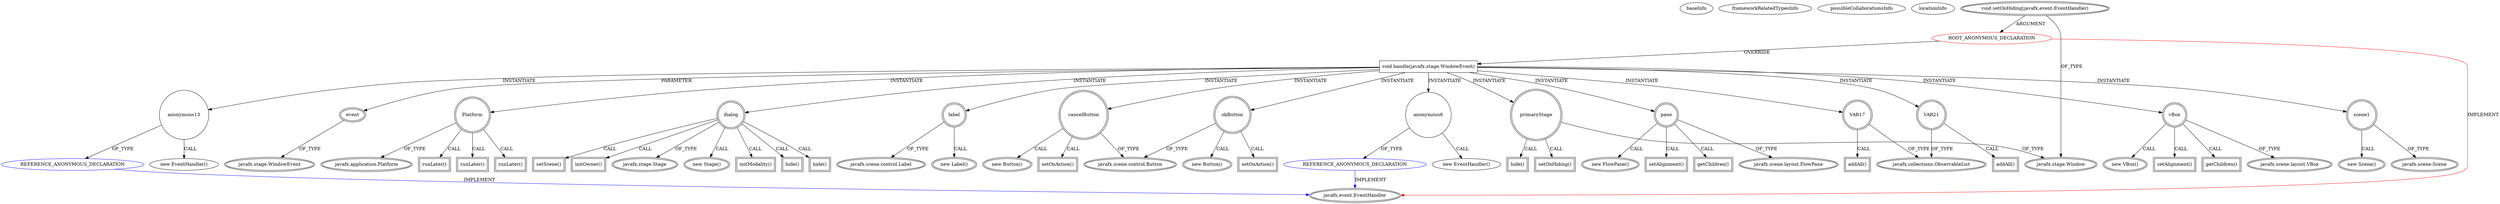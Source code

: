digraph {
baseInfo[graphId=3833,category="extension_graph",isAnonymous=true,possibleRelation=true]
frameworkRelatedTypesInfo[0="javafx.event.EventHandler"]
possibleCollaborationsInfo[0="3833~OVERRIDING_METHOD_DECLARATION-INSTANTIATION-~javafx.event.EventHandler ~javafx.event.EventHandler ~true~true"]
locationInfo[projectName="pedrodonte-genjeefx",filePath="/pedrodonte-genjeefx/genjeefx-master/GenJeeFx/src/main/java/ConfirmClose.java",contextSignature="void start(javafx.stage.Stage)",graphId="3833"]
0[label="ROOT_ANONYMOUS_DECLARATION",vertexType="ROOT_ANONYMOUS_DECLARATION",isFrameworkType=false,color=red]
1[label="javafx.event.EventHandler",vertexType="FRAMEWORK_INTERFACE_TYPE",isFrameworkType=true,peripheries=2]
2[label="void setOnHiding(javafx.event.EventHandler)",vertexType="OUTSIDE_CALL",isFrameworkType=true,peripheries=2]
3[label="javafx.stage.Window",vertexType="FRAMEWORK_CLASS_TYPE",isFrameworkType=true,peripheries=2]
4[label="void handle(javafx.stage.WindowEvent)",vertexType="OVERRIDING_METHOD_DECLARATION",isFrameworkType=false,shape=box]
5[label="event",vertexType="PARAMETER_DECLARATION",isFrameworkType=true,peripheries=2]
6[label="javafx.stage.WindowEvent",vertexType="FRAMEWORK_CLASS_TYPE",isFrameworkType=true,peripheries=2]
7[label="Platform",vertexType="VARIABLE_EXPRESION",isFrameworkType=true,peripheries=2,shape=circle]
9[label="javafx.application.Platform",vertexType="FRAMEWORK_CLASS_TYPE",isFrameworkType=true,peripheries=2]
8[label="runLater()",vertexType="INSIDE_CALL",isFrameworkType=true,peripheries=2,shape=box]
11[label="dialog",vertexType="VARIABLE_EXPRESION",isFrameworkType=true,peripheries=2,shape=circle]
12[label="javafx.stage.Stage",vertexType="FRAMEWORK_CLASS_TYPE",isFrameworkType=true,peripheries=2]
10[label="new Stage()",vertexType="CONSTRUCTOR_CALL",isFrameworkType=true,peripheries=2]
14[label="initModality()",vertexType="INSIDE_CALL",isFrameworkType=true,peripheries=2,shape=box]
16[label="label",vertexType="VARIABLE_EXPRESION",isFrameworkType=true,peripheries=2,shape=circle]
17[label="javafx.scene.control.Label",vertexType="FRAMEWORK_CLASS_TYPE",isFrameworkType=true,peripheries=2]
15[label="new Label()",vertexType="CONSTRUCTOR_CALL",isFrameworkType=true,peripheries=2]
19[label="okButton",vertexType="VARIABLE_EXPRESION",isFrameworkType=true,peripheries=2,shape=circle]
20[label="javafx.scene.control.Button",vertexType="FRAMEWORK_CLASS_TYPE",isFrameworkType=true,peripheries=2]
18[label="new Button()",vertexType="CONSTRUCTOR_CALL",isFrameworkType=true,peripheries=2]
22[label="setOnAction()",vertexType="INSIDE_CALL",isFrameworkType=true,peripheries=2,shape=box]
24[label="anonymous6",vertexType="VARIABLE_EXPRESION",isFrameworkType=false,shape=circle]
25[label="REFERENCE_ANONYMOUS_DECLARATION",vertexType="REFERENCE_ANONYMOUS_DECLARATION",isFrameworkType=false,color=blue]
23[label="new EventHandler()",vertexType="CONSTRUCTOR_CALL",isFrameworkType=false]
28[label="hide()",vertexType="INSIDE_CALL",isFrameworkType=true,peripheries=2,shape=box]
30[label="runLater()",vertexType="INSIDE_CALL",isFrameworkType=true,peripheries=2,shape=box]
31[label="primaryStage",vertexType="VARIABLE_EXPRESION",isFrameworkType=true,peripheries=2,shape=circle]
32[label="setOnHiding()",vertexType="INSIDE_CALL",isFrameworkType=true,peripheries=2,shape=box]
35[label="hide()",vertexType="INSIDE_CALL",isFrameworkType=true,peripheries=2,shape=box]
37[label="cancelButton",vertexType="VARIABLE_EXPRESION",isFrameworkType=true,peripheries=2,shape=circle]
36[label="new Button()",vertexType="CONSTRUCTOR_CALL",isFrameworkType=true,peripheries=2]
40[label="setOnAction()",vertexType="INSIDE_CALL",isFrameworkType=true,peripheries=2,shape=box]
42[label="anonymous13",vertexType="VARIABLE_EXPRESION",isFrameworkType=false,shape=circle]
43[label="REFERENCE_ANONYMOUS_DECLARATION",vertexType="REFERENCE_ANONYMOUS_DECLARATION",isFrameworkType=false,color=blue]
41[label="new EventHandler()",vertexType="CONSTRUCTOR_CALL",isFrameworkType=false]
46[label="hide()",vertexType="INSIDE_CALL",isFrameworkType=true,peripheries=2,shape=box]
48[label="pane",vertexType="VARIABLE_EXPRESION",isFrameworkType=true,peripheries=2,shape=circle]
49[label="javafx.scene.layout.FlowPane",vertexType="FRAMEWORK_CLASS_TYPE",isFrameworkType=true,peripheries=2]
47[label="new FlowPane()",vertexType="CONSTRUCTOR_CALL",isFrameworkType=true,peripheries=2]
51[label="setAlignment()",vertexType="INSIDE_CALL",isFrameworkType=true,peripheries=2,shape=box]
52[label="VAR17",vertexType="VARIABLE_EXPRESION",isFrameworkType=true,peripheries=2,shape=circle]
54[label="javafx.collections.ObservableList",vertexType="FRAMEWORK_INTERFACE_TYPE",isFrameworkType=true,peripheries=2]
53[label="addAll()",vertexType="INSIDE_CALL",isFrameworkType=true,peripheries=2,shape=box]
56[label="getChildren()",vertexType="INSIDE_CALL",isFrameworkType=true,peripheries=2,shape=box]
58[label="vBox",vertexType="VARIABLE_EXPRESION",isFrameworkType=true,peripheries=2,shape=circle]
59[label="javafx.scene.layout.VBox",vertexType="FRAMEWORK_CLASS_TYPE",isFrameworkType=true,peripheries=2]
57[label="new VBox()",vertexType="CONSTRUCTOR_CALL",isFrameworkType=true,peripheries=2]
61[label="setAlignment()",vertexType="INSIDE_CALL",isFrameworkType=true,peripheries=2,shape=box]
62[label="VAR21",vertexType="VARIABLE_EXPRESION",isFrameworkType=true,peripheries=2,shape=circle]
63[label="addAll()",vertexType="INSIDE_CALL",isFrameworkType=true,peripheries=2,shape=box]
66[label="getChildren()",vertexType="INSIDE_CALL",isFrameworkType=true,peripheries=2,shape=box]
68[label="scene1",vertexType="VARIABLE_EXPRESION",isFrameworkType=true,peripheries=2,shape=circle]
69[label="javafx.scene.Scene",vertexType="FRAMEWORK_CLASS_TYPE",isFrameworkType=true,peripheries=2]
67[label="new Scene()",vertexType="CONSTRUCTOR_CALL",isFrameworkType=true,peripheries=2]
71[label="setScene()",vertexType="INSIDE_CALL",isFrameworkType=true,peripheries=2,shape=box]
73[label="runLater()",vertexType="INSIDE_CALL",isFrameworkType=true,peripheries=2,shape=box]
75[label="initOwner()",vertexType="INSIDE_CALL",isFrameworkType=true,peripheries=2,shape=box]
0->1[label="IMPLEMENT",color=red]
2->0[label="ARGUMENT"]
2->3[label="OF_TYPE"]
0->4[label="OVERRIDE"]
5->6[label="OF_TYPE"]
4->5[label="PARAMETER"]
4->7[label="INSTANTIATE"]
7->9[label="OF_TYPE"]
7->8[label="CALL"]
4->11[label="INSTANTIATE"]
11->12[label="OF_TYPE"]
11->10[label="CALL"]
11->14[label="CALL"]
4->16[label="INSTANTIATE"]
16->17[label="OF_TYPE"]
16->15[label="CALL"]
4->19[label="INSTANTIATE"]
19->20[label="OF_TYPE"]
19->18[label="CALL"]
19->22[label="CALL"]
4->24[label="INSTANTIATE"]
25->1[label="IMPLEMENT",color=blue]
24->25[label="OF_TYPE"]
24->23[label="CALL"]
11->28[label="CALL"]
7->30[label="CALL"]
4->31[label="INSTANTIATE"]
31->3[label="OF_TYPE"]
31->32[label="CALL"]
31->35[label="CALL"]
4->37[label="INSTANTIATE"]
37->20[label="OF_TYPE"]
37->36[label="CALL"]
37->40[label="CALL"]
4->42[label="INSTANTIATE"]
43->1[label="IMPLEMENT",color=blue]
42->43[label="OF_TYPE"]
42->41[label="CALL"]
11->46[label="CALL"]
4->48[label="INSTANTIATE"]
48->49[label="OF_TYPE"]
48->47[label="CALL"]
48->51[label="CALL"]
4->52[label="INSTANTIATE"]
52->54[label="OF_TYPE"]
52->53[label="CALL"]
48->56[label="CALL"]
4->58[label="INSTANTIATE"]
58->59[label="OF_TYPE"]
58->57[label="CALL"]
58->61[label="CALL"]
4->62[label="INSTANTIATE"]
62->54[label="OF_TYPE"]
62->63[label="CALL"]
58->66[label="CALL"]
4->68[label="INSTANTIATE"]
68->69[label="OF_TYPE"]
68->67[label="CALL"]
11->71[label="CALL"]
7->73[label="CALL"]
11->75[label="CALL"]
}
